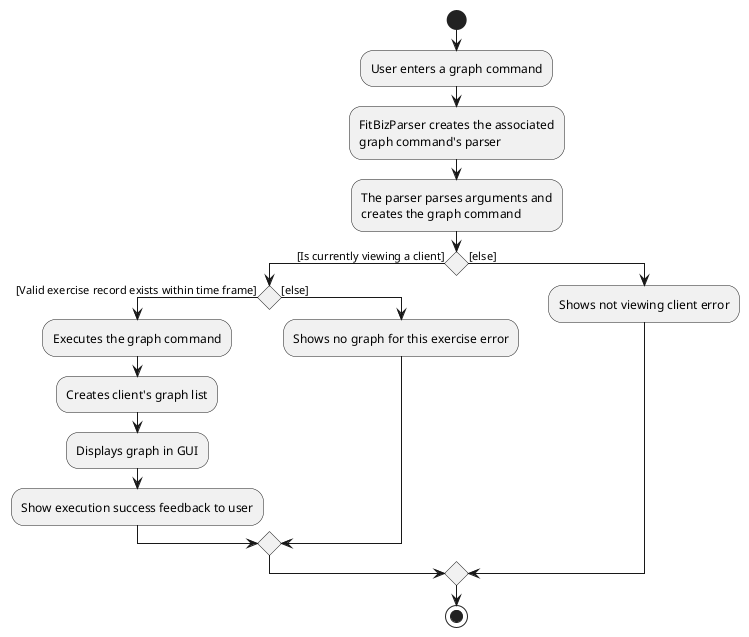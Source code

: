 @startuml GraphCommandActivityDiagram
start


:User enters a graph command;
:FitBizParser creates the associated
graph command's parser;
:The parser parses arguments and
creates the graph command;

'Since the beta syntax does not support placing the condition outside the
'diamond we place it as the true branch instead.

if () then ([Is currently viewing a client])
    if () then ([Valid exercise record exists within time frame])
        :Executes the graph command;
        :Creates client's graph list;
        :Displays graph in GUI;
        :Show execution success feedback to user;
    else ([else])
        :Shows no graph for this exercise error;
    endif
else ([else])
    :Shows not viewing client error;
endif

stop
@enduml